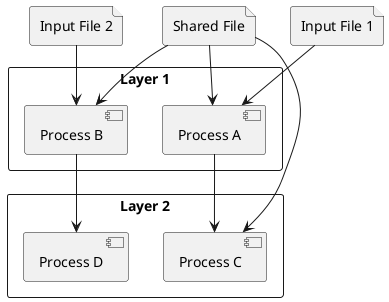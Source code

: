 @startuml
file "Input File 1" as input1
file "Input File 2" as input2
file "Shared File" as shared

rectangle "Layer 1" {
  [Process A] as A
  [Process B] as B
}

rectangle "Layer 2" {
  [Process C] as C
  [Process D] as D
}

input1 --> A
input2 --> B
shared --> A
shared --> B
shared --> C
A --> C
B --> D
@enduml
